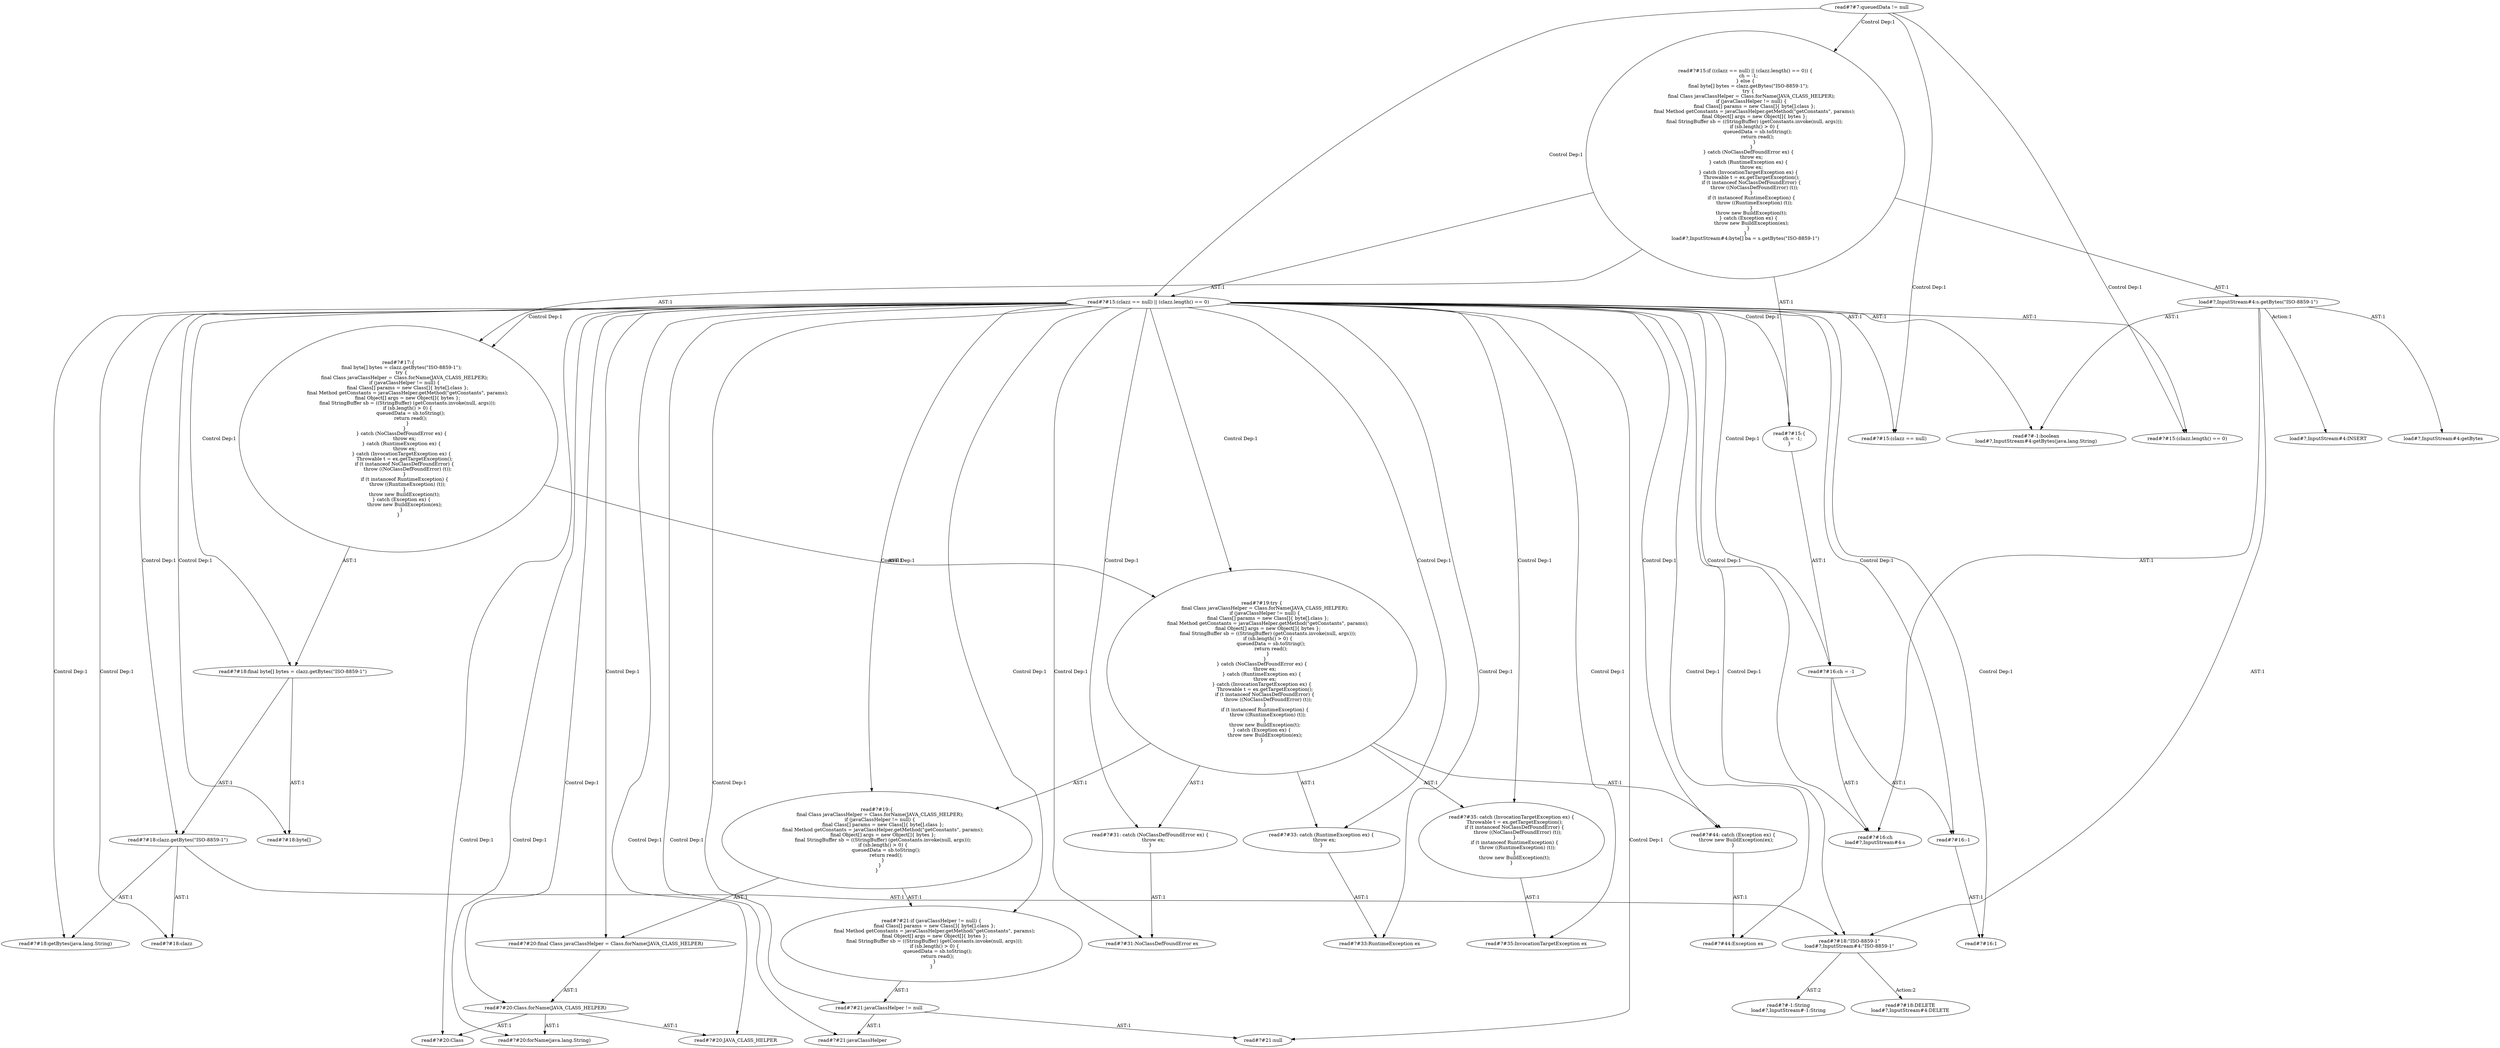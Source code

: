 digraph "Pattern" {
0 [label="read#?#18:DELETE
load#?,InputStream#4:DELETE" shape=ellipse]
1 [label="read#?#18:\"ISO-8859-1\"
load#?,InputStream#4:\"ISO-8859-1\"" shape=ellipse]
2 [label="read#?#15:(clazz == null) || (clazz.length() == 0)" shape=ellipse]
3 [label="read#?#7:queuedData != null" shape=ellipse]
4 [label="read#?#15:if ((clazz == null) || (clazz.length() == 0)) \{
    ch = -1;
\} else \{
    final byte[] bytes = clazz.getBytes(\"ISO-8859-1\");
    try \{
        final Class javaClassHelper = Class.forName(JAVA_CLASS_HELPER);
        if (javaClassHelper != null) \{
            final Class[] params = new Class[]\{ byte[].class \};
            final Method getConstants = javaClassHelper.getMethod(\"getConstants\", params);
            final Object[] args = new Object[]\{ bytes \};
            final StringBuffer sb = ((StringBuffer) (getConstants.invoke(null, args)));
            if (sb.length() > 0) \{
                queuedData = sb.toString();
                return read();
            \}
        \}
    \} catch (NoClassDefFoundError ex) \{
        throw ex;
    \} catch (RuntimeException ex) \{
        throw ex;
    \} catch (InvocationTargetException ex) \{
        Throwable t = ex.getTargetException();
        if (t instanceof NoClassDefFoundError) \{
            throw ((NoClassDefFoundError) (t));
        \}
        if (t instanceof RuntimeException) \{
            throw ((RuntimeException) (t));
        \}
        throw new BuildException(t);
    \} catch (Exception ex) \{
        throw new BuildException(ex);
    \}
\}
load#?,InputStream#4:byte[] ba = s.getBytes(\"ISO-8859-1\")" shape=ellipse]
5 [label="read#?#-1:boolean
load#?,InputStream#4:getBytes(java.lang.String)" shape=ellipse]
6 [label="read#?#15:(clazz == null)" shape=ellipse]
7 [label="read#?#15:(clazz.length() == 0)" shape=ellipse]
8 [label="read#?#15:\{
    ch = -1;
\}" shape=ellipse]
9 [label="read#?#16:ch = -1" shape=ellipse]
10 [label="read#?#16:ch
load#?,InputStream#4:s" shape=ellipse]
11 [label="read#?#16:-1" shape=ellipse]
12 [label="read#?#16:1" shape=ellipse]
13 [label="read#?#17:\{
    final byte[] bytes = clazz.getBytes(\"ISO-8859-1\");
    try \{
        final Class javaClassHelper = Class.forName(JAVA_CLASS_HELPER);
        if (javaClassHelper != null) \{
            final Class[] params = new Class[]\{ byte[].class \};
            final Method getConstants = javaClassHelper.getMethod(\"getConstants\", params);
            final Object[] args = new Object[]\{ bytes \};
            final StringBuffer sb = ((StringBuffer) (getConstants.invoke(null, args)));
            if (sb.length() > 0) \{
                queuedData = sb.toString();
                return read();
            \}
        \}
    \} catch (NoClassDefFoundError ex) \{
        throw ex;
    \} catch (RuntimeException ex) \{
        throw ex;
    \} catch (InvocationTargetException ex) \{
        Throwable t = ex.getTargetException();
        if (t instanceof NoClassDefFoundError) \{
            throw ((NoClassDefFoundError) (t));
        \}
        if (t instanceof RuntimeException) \{
            throw ((RuntimeException) (t));
        \}
        throw new BuildException(t);
    \} catch (Exception ex) \{
        throw new BuildException(ex);
    \}
\}" shape=ellipse]
14 [label="read#?#18:final byte[] bytes = clazz.getBytes(\"ISO-8859-1\")" shape=ellipse]
15 [label="read#?#18:byte[]" shape=ellipse]
16 [label="read#?#18:clazz.getBytes(\"ISO-8859-1\")" shape=ellipse]
17 [label="read#?#18:getBytes(java.lang.String)" shape=ellipse]
18 [label="read#?#18:clazz" shape=ellipse]
19 [label="read#?#19:try \{
    final Class javaClassHelper = Class.forName(JAVA_CLASS_HELPER);
    if (javaClassHelper != null) \{
        final Class[] params = new Class[]\{ byte[].class \};
        final Method getConstants = javaClassHelper.getMethod(\"getConstants\", params);
        final Object[] args = new Object[]\{ bytes \};
        final StringBuffer sb = ((StringBuffer) (getConstants.invoke(null, args)));
        if (sb.length() > 0) \{
            queuedData = sb.toString();
            return read();
        \}
    \}
\} catch (NoClassDefFoundError ex) \{
    throw ex;
\} catch (RuntimeException ex) \{
    throw ex;
\} catch (InvocationTargetException ex) \{
    Throwable t = ex.getTargetException();
    if (t instanceof NoClassDefFoundError) \{
        throw ((NoClassDefFoundError) (t));
    \}
    if (t instanceof RuntimeException) \{
        throw ((RuntimeException) (t));
    \}
    throw new BuildException(t);
\} catch (Exception ex) \{
    throw new BuildException(ex);
\}" shape=ellipse]
20 [label="read#?#19:\{
    final Class javaClassHelper = Class.forName(JAVA_CLASS_HELPER);
    if (javaClassHelper != null) \{
        final Class[] params = new Class[]\{ byte[].class \};
        final Method getConstants = javaClassHelper.getMethod(\"getConstants\", params);
        final Object[] args = new Object[]\{ bytes \};
        final StringBuffer sb = ((StringBuffer) (getConstants.invoke(null, args)));
        if (sb.length() > 0) \{
            queuedData = sb.toString();
            return read();
        \}
    \}
\}" shape=ellipse]
21 [label="read#?#20:final Class javaClassHelper = Class.forName(JAVA_CLASS_HELPER)" shape=ellipse]
22 [label="read#?#20:Class.forName(JAVA_CLASS_HELPER)" shape=ellipse]
23 [label="read#?#20:forName(java.lang.String)" shape=ellipse]
24 [label="read#?#20:Class" shape=ellipse]
25 [label="read#?#20:JAVA_CLASS_HELPER" shape=ellipse]
26 [label="read#?#21:if (javaClassHelper != null) \{
    final Class[] params = new Class[]\{ byte[].class \};
    final Method getConstants = javaClassHelper.getMethod(\"getConstants\", params);
    final Object[] args = new Object[]\{ bytes \};
    final StringBuffer sb = ((StringBuffer) (getConstants.invoke(null, args)));
    if (sb.length() > 0) \{
        queuedData = sb.toString();
        return read();
    \}
\}" shape=ellipse]
27 [label="read#?#21:javaClassHelper != null" shape=ellipse]
28 [label="read#?#21:javaClassHelper" shape=ellipse]
29 [label="read#?#21:null" shape=ellipse]
30 [label="read#?#31: catch (NoClassDefFoundError ex) \{
    throw ex;
\}" shape=ellipse]
31 [label="read#?#31:NoClassDefFoundError ex" shape=ellipse]
32 [label="read#?#33: catch (RuntimeException ex) \{
    throw ex;
\}" shape=ellipse]
33 [label="read#?#33:RuntimeException ex" shape=ellipse]
34 [label="read#?#35: catch (InvocationTargetException ex) \{
    Throwable t = ex.getTargetException();
    if (t instanceof NoClassDefFoundError) \{
        throw ((NoClassDefFoundError) (t));
    \}
    if (t instanceof RuntimeException) \{
        throw ((RuntimeException) (t));
    \}
    throw new BuildException(t);
\}" shape=ellipse]
35 [label="read#?#35:InvocationTargetException ex" shape=ellipse]
36 [label="read#?#44: catch (Exception ex) \{
    throw new BuildException(ex);
\}" shape=ellipse]
37 [label="read#?#44:Exception ex" shape=ellipse]
38 [label="read#?#-1:String
load#?,InputStream#-1:String" shape=ellipse]
39 [label="load#?,InputStream#4:INSERT" shape=ellipse]
40 [label="load#?,InputStream#4:s.getBytes(\"ISO-8859-1\")" shape=ellipse]
41 [label="load#?,InputStream#4:getBytes" shape=ellipse]
1 -> 0 [label="Action:2"];
1 -> 38 [label="AST:2"];
2 -> 1 [label="Control Dep:1"];
2 -> 5 [label="AST:1"];
2 -> 6 [label="AST:1"];
2 -> 7 [label="AST:1"];
2 -> 8 [label="Control Dep:1"];
2 -> 9 [label="Control Dep:1"];
2 -> 10 [label="Control Dep:1"];
2 -> 11 [label="Control Dep:1"];
2 -> 12 [label="Control Dep:1"];
2 -> 13 [label="Control Dep:1"];
2 -> 14 [label="Control Dep:1"];
2 -> 15 [label="Control Dep:1"];
2 -> 16 [label="Control Dep:1"];
2 -> 17 [label="Control Dep:1"];
2 -> 18 [label="Control Dep:1"];
2 -> 19 [label="Control Dep:1"];
2 -> 20 [label="Control Dep:1"];
2 -> 21 [label="Control Dep:1"];
2 -> 22 [label="Control Dep:1"];
2 -> 23 [label="Control Dep:1"];
2 -> 24 [label="Control Dep:1"];
2 -> 25 [label="Control Dep:1"];
2 -> 26 [label="Control Dep:1"];
2 -> 27 [label="Control Dep:1"];
2 -> 28 [label="Control Dep:1"];
2 -> 29 [label="Control Dep:1"];
2 -> 30 [label="Control Dep:1"];
2 -> 31 [label="Control Dep:1"];
2 -> 32 [label="Control Dep:1"];
2 -> 33 [label="Control Dep:1"];
2 -> 34 [label="Control Dep:1"];
2 -> 35 [label="Control Dep:1"];
2 -> 36 [label="Control Dep:1"];
2 -> 37 [label="Control Dep:1"];
3 -> 2 [label="Control Dep:1"];
3 -> 4 [label="Control Dep:1"];
3 -> 6 [label="Control Dep:1"];
3 -> 7 [label="Control Dep:1"];
4 -> 2 [label="AST:1"];
4 -> 8 [label="AST:1"];
4 -> 13 [label="AST:1"];
4 -> 40 [label="AST:1"];
8 -> 9 [label="AST:1"];
9 -> 10 [label="AST:1"];
9 -> 11 [label="AST:1"];
11 -> 12 [label="AST:1"];
13 -> 14 [label="AST:1"];
13 -> 19 [label="AST:1"];
14 -> 15 [label="AST:1"];
14 -> 16 [label="AST:1"];
16 -> 1 [label="AST:1"];
16 -> 18 [label="AST:1"];
16 -> 17 [label="AST:1"];
19 -> 20 [label="AST:1"];
19 -> 30 [label="AST:1"];
19 -> 32 [label="AST:1"];
19 -> 34 [label="AST:1"];
19 -> 36 [label="AST:1"];
20 -> 21 [label="AST:1"];
20 -> 26 [label="AST:1"];
21 -> 22 [label="AST:1"];
22 -> 24 [label="AST:1"];
22 -> 23 [label="AST:1"];
22 -> 25 [label="AST:1"];
26 -> 27 [label="AST:1"];
27 -> 28 [label="AST:1"];
27 -> 29 [label="AST:1"];
30 -> 31 [label="AST:1"];
32 -> 33 [label="AST:1"];
34 -> 35 [label="AST:1"];
36 -> 37 [label="AST:1"];
40 -> 39 [label="Action:1"];
40 -> 41 [label="AST:1"];
40 -> 10 [label="AST:1"];
40 -> 5 [label="AST:1"];
40 -> 1 [label="AST:1"];
}